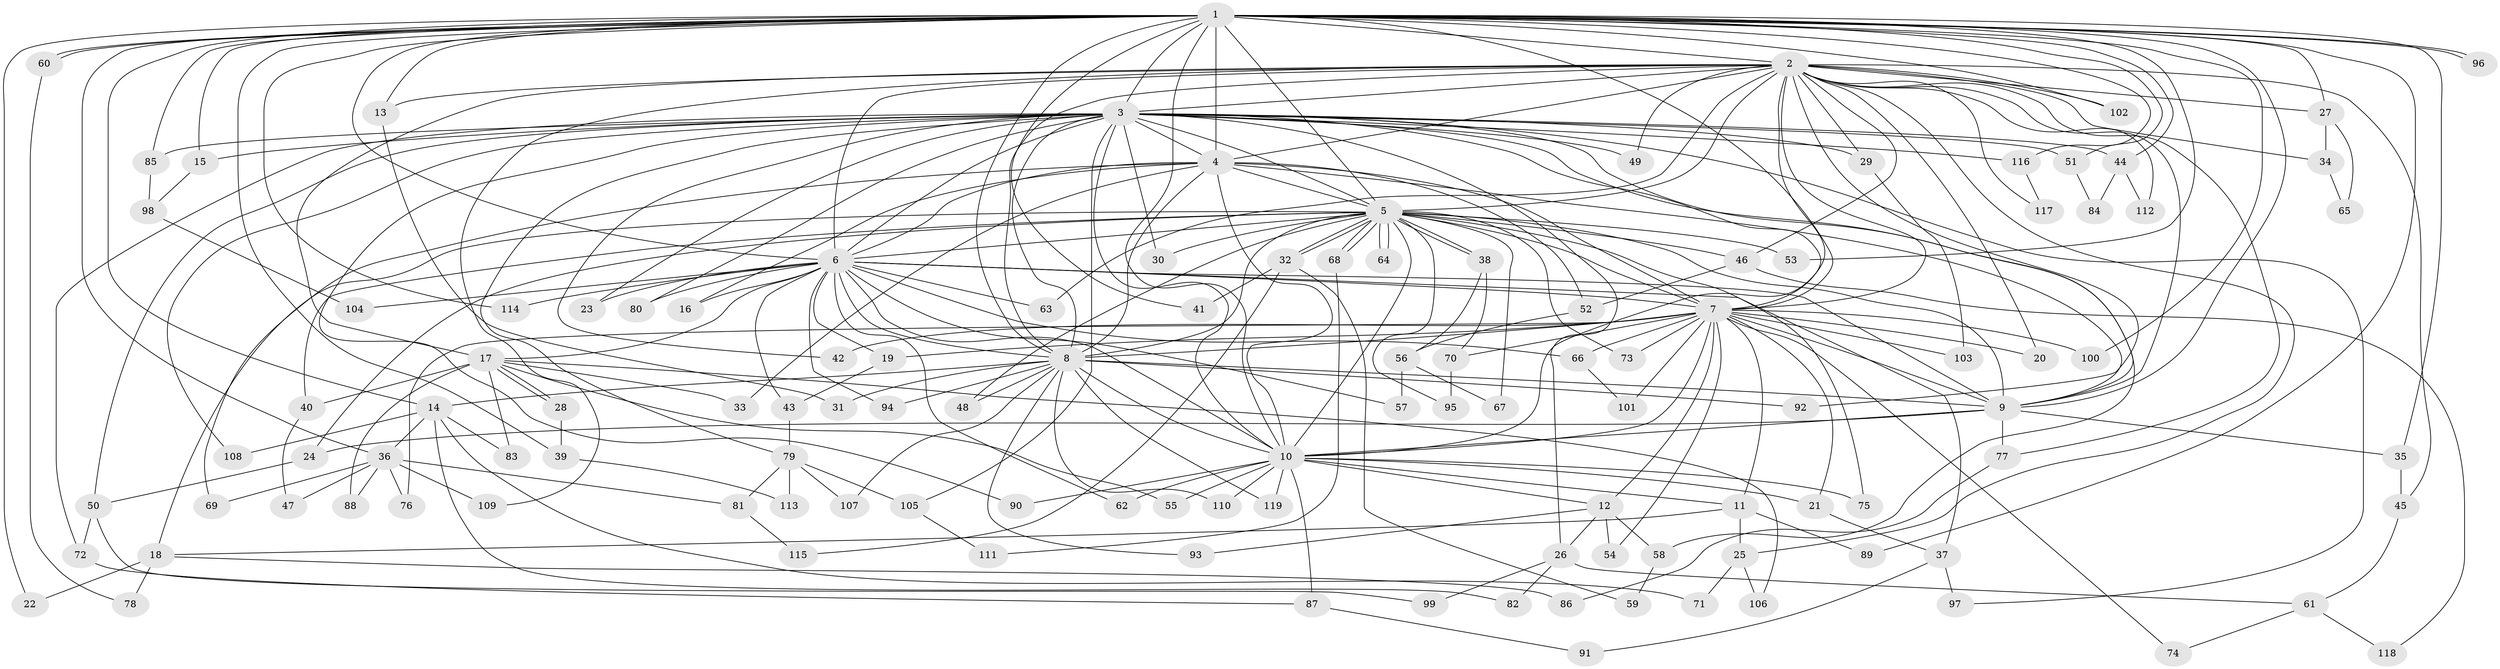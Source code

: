 // coarse degree distribution, {16: 0.011904761904761904, 11: 0.011904761904761904, 18: 0.011904761904761904, 3: 0.2619047619047619, 9: 0.011904761904761904, 27: 0.023809523809523808, 2: 0.39285714285714285, 5: 0.047619047619047616, 4: 0.10714285714285714, 22: 0.023809523809523808, 1: 0.03571428571428571, 8: 0.011904761904761904, 19: 0.011904761904761904, 6: 0.011904761904761904, 7: 0.011904761904761904, 17: 0.011904761904761904}
// Generated by graph-tools (version 1.1) at 2025/36/03/04/25 23:36:29]
// undirected, 119 vertices, 263 edges
graph export_dot {
  node [color=gray90,style=filled];
  1;
  2;
  3;
  4;
  5;
  6;
  7;
  8;
  9;
  10;
  11;
  12;
  13;
  14;
  15;
  16;
  17;
  18;
  19;
  20;
  21;
  22;
  23;
  24;
  25;
  26;
  27;
  28;
  29;
  30;
  31;
  32;
  33;
  34;
  35;
  36;
  37;
  38;
  39;
  40;
  41;
  42;
  43;
  44;
  45;
  46;
  47;
  48;
  49;
  50;
  51;
  52;
  53;
  54;
  55;
  56;
  57;
  58;
  59;
  60;
  61;
  62;
  63;
  64;
  65;
  66;
  67;
  68;
  69;
  70;
  71;
  72;
  73;
  74;
  75;
  76;
  77;
  78;
  79;
  80;
  81;
  82;
  83;
  84;
  85;
  86;
  87;
  88;
  89;
  90;
  91;
  92;
  93;
  94;
  95;
  96;
  97;
  98;
  99;
  100;
  101;
  102;
  103;
  104;
  105;
  106;
  107;
  108;
  109;
  110;
  111;
  112;
  113;
  114;
  115;
  116;
  117;
  118;
  119;
  1 -- 2;
  1 -- 3;
  1 -- 4;
  1 -- 5;
  1 -- 6;
  1 -- 7;
  1 -- 8;
  1 -- 9;
  1 -- 10;
  1 -- 13;
  1 -- 14;
  1 -- 15;
  1 -- 22;
  1 -- 27;
  1 -- 35;
  1 -- 36;
  1 -- 39;
  1 -- 41;
  1 -- 44;
  1 -- 51;
  1 -- 53;
  1 -- 60;
  1 -- 60;
  1 -- 85;
  1 -- 89;
  1 -- 96;
  1 -- 96;
  1 -- 100;
  1 -- 102;
  1 -- 114;
  1 -- 116;
  2 -- 3;
  2 -- 4;
  2 -- 5;
  2 -- 6;
  2 -- 7;
  2 -- 8;
  2 -- 9;
  2 -- 10;
  2 -- 13;
  2 -- 17;
  2 -- 20;
  2 -- 25;
  2 -- 27;
  2 -- 29;
  2 -- 34;
  2 -- 45;
  2 -- 46;
  2 -- 49;
  2 -- 63;
  2 -- 77;
  2 -- 92;
  2 -- 102;
  2 -- 109;
  2 -- 112;
  2 -- 117;
  3 -- 4;
  3 -- 5;
  3 -- 6;
  3 -- 7;
  3 -- 8;
  3 -- 9;
  3 -- 10;
  3 -- 15;
  3 -- 23;
  3 -- 26;
  3 -- 29;
  3 -- 30;
  3 -- 42;
  3 -- 44;
  3 -- 49;
  3 -- 50;
  3 -- 51;
  3 -- 58;
  3 -- 72;
  3 -- 79;
  3 -- 80;
  3 -- 85;
  3 -- 90;
  3 -- 97;
  3 -- 105;
  3 -- 108;
  3 -- 116;
  4 -- 5;
  4 -- 6;
  4 -- 7;
  4 -- 8;
  4 -- 9;
  4 -- 10;
  4 -- 16;
  4 -- 33;
  4 -- 52;
  4 -- 69;
  5 -- 6;
  5 -- 7;
  5 -- 8;
  5 -- 9;
  5 -- 10;
  5 -- 18;
  5 -- 24;
  5 -- 30;
  5 -- 32;
  5 -- 32;
  5 -- 38;
  5 -- 38;
  5 -- 40;
  5 -- 46;
  5 -- 48;
  5 -- 53;
  5 -- 64;
  5 -- 64;
  5 -- 67;
  5 -- 68;
  5 -- 68;
  5 -- 73;
  5 -- 75;
  5 -- 95;
  6 -- 7;
  6 -- 8;
  6 -- 9;
  6 -- 10;
  6 -- 16;
  6 -- 17;
  6 -- 19;
  6 -- 23;
  6 -- 37;
  6 -- 43;
  6 -- 57;
  6 -- 62;
  6 -- 63;
  6 -- 66;
  6 -- 80;
  6 -- 94;
  6 -- 104;
  6 -- 114;
  7 -- 8;
  7 -- 9;
  7 -- 10;
  7 -- 11;
  7 -- 12;
  7 -- 19;
  7 -- 20;
  7 -- 21;
  7 -- 42;
  7 -- 54;
  7 -- 66;
  7 -- 70;
  7 -- 73;
  7 -- 74;
  7 -- 76;
  7 -- 100;
  7 -- 101;
  7 -- 103;
  8 -- 9;
  8 -- 10;
  8 -- 14;
  8 -- 31;
  8 -- 48;
  8 -- 92;
  8 -- 93;
  8 -- 94;
  8 -- 107;
  8 -- 110;
  8 -- 119;
  9 -- 10;
  9 -- 24;
  9 -- 35;
  9 -- 77;
  10 -- 11;
  10 -- 12;
  10 -- 21;
  10 -- 55;
  10 -- 62;
  10 -- 75;
  10 -- 87;
  10 -- 90;
  10 -- 110;
  10 -- 119;
  11 -- 18;
  11 -- 25;
  11 -- 89;
  12 -- 26;
  12 -- 54;
  12 -- 58;
  12 -- 93;
  13 -- 31;
  14 -- 36;
  14 -- 71;
  14 -- 82;
  14 -- 83;
  14 -- 108;
  15 -- 98;
  17 -- 28;
  17 -- 28;
  17 -- 33;
  17 -- 40;
  17 -- 55;
  17 -- 83;
  17 -- 88;
  17 -- 106;
  18 -- 22;
  18 -- 78;
  18 -- 86;
  19 -- 43;
  21 -- 37;
  24 -- 50;
  25 -- 71;
  25 -- 106;
  26 -- 61;
  26 -- 82;
  26 -- 99;
  27 -- 34;
  27 -- 65;
  28 -- 39;
  29 -- 103;
  32 -- 41;
  32 -- 59;
  32 -- 115;
  34 -- 65;
  35 -- 45;
  36 -- 47;
  36 -- 69;
  36 -- 76;
  36 -- 81;
  36 -- 88;
  36 -- 109;
  37 -- 91;
  37 -- 97;
  38 -- 56;
  38 -- 70;
  39 -- 113;
  40 -- 47;
  43 -- 79;
  44 -- 84;
  44 -- 112;
  45 -- 61;
  46 -- 52;
  46 -- 118;
  50 -- 72;
  50 -- 99;
  51 -- 84;
  52 -- 56;
  56 -- 57;
  56 -- 67;
  58 -- 59;
  60 -- 78;
  61 -- 74;
  61 -- 118;
  66 -- 101;
  68 -- 111;
  70 -- 95;
  72 -- 87;
  77 -- 86;
  79 -- 81;
  79 -- 105;
  79 -- 107;
  79 -- 113;
  81 -- 115;
  85 -- 98;
  87 -- 91;
  98 -- 104;
  105 -- 111;
  116 -- 117;
}
